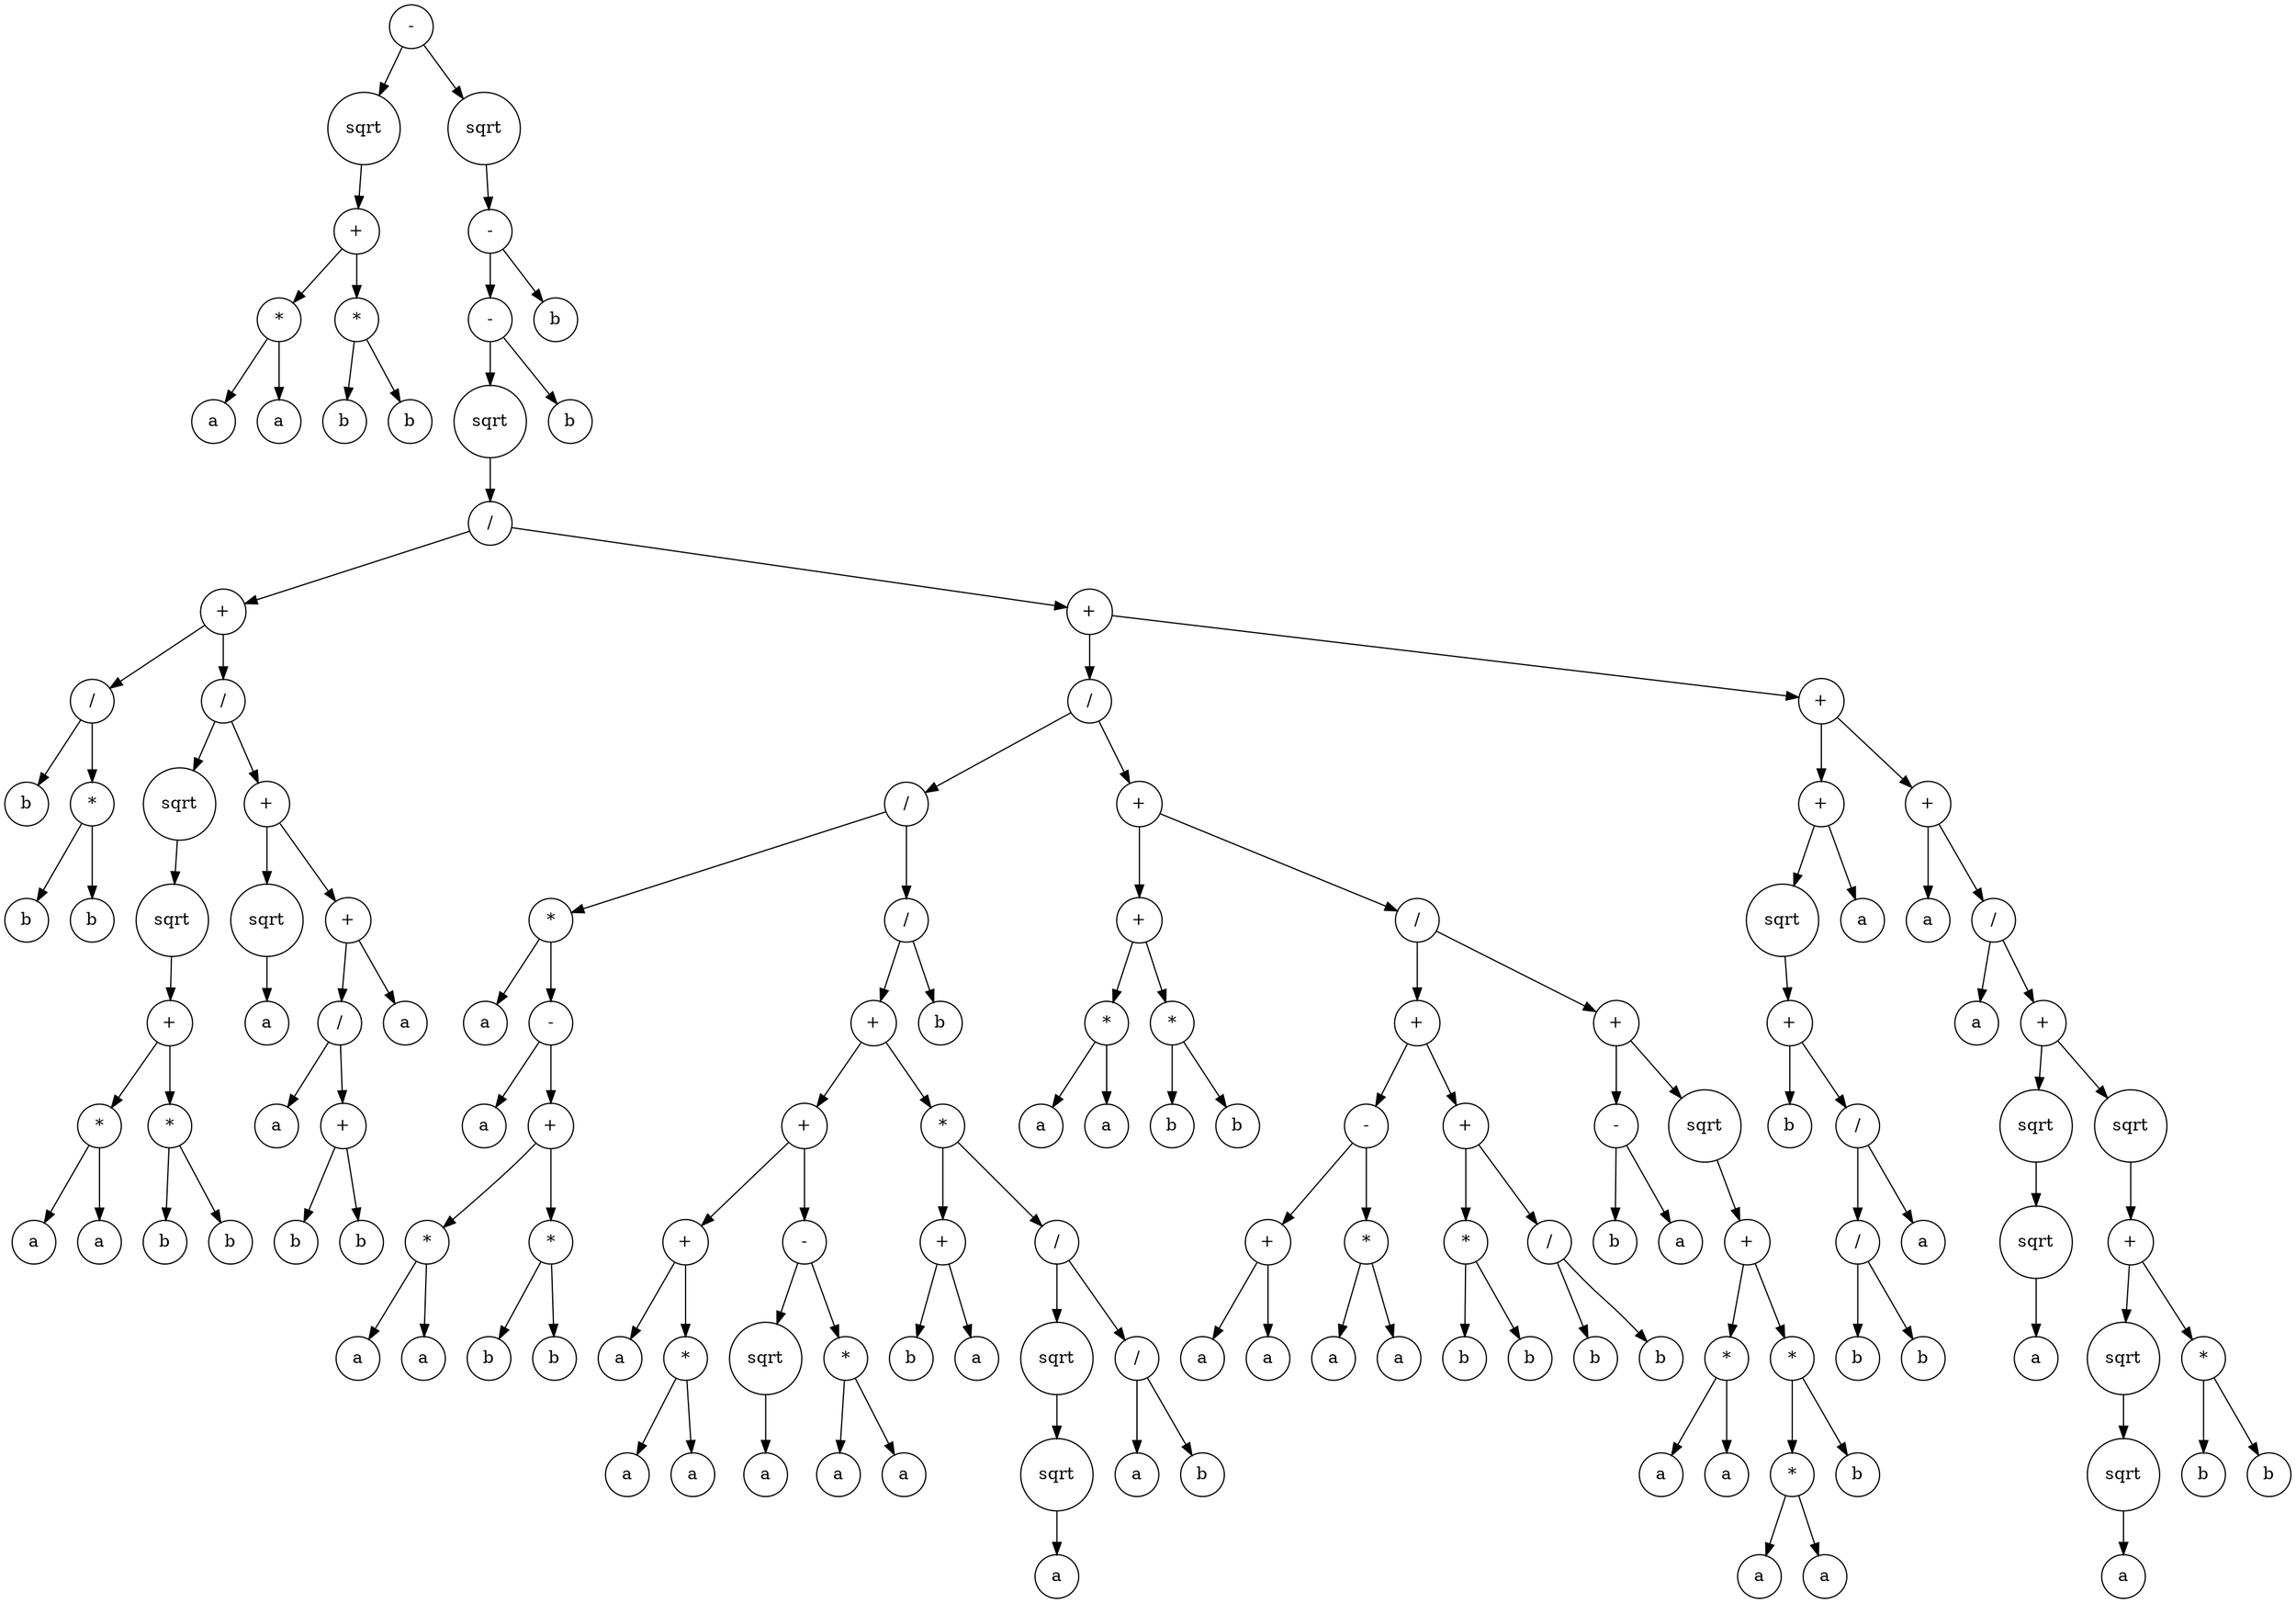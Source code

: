 digraph g {
graph [ordering=out];
node [shape=circle];
n[label = "-"];
n0[label = "sqrt"];
n00[label = "+"];
n000[label = "*"];
n0000[label = "a"];
n000 -> n0000;
n0001[label = "a"];
n000 -> n0001;
n00 -> n000;
n001[label = "*"];
n0010[label = "b"];
n001 -> n0010;
n0011[label = "b"];
n001 -> n0011;
n00 -> n001;
n0 -> n00;
n -> n0;
n1[label = "sqrt"];
n10[label = "-"];
n100[label = "-"];
n1000[label = "sqrt"];
n10000[label = "/"];
n100000[label = "+"];
n1000000[label = "/"];
n10000000[label = "b"];
n1000000 -> n10000000;
n10000001[label = "*"];
n100000010[label = "b"];
n10000001 -> n100000010;
n100000011[label = "b"];
n10000001 -> n100000011;
n1000000 -> n10000001;
n100000 -> n1000000;
n1000001[label = "/"];
n10000010[label = "sqrt"];
n100000100[label = "sqrt"];
n1000001000[label = "+"];
n10000010000[label = "*"];
n100000100000[label = "a"];
n10000010000 -> n100000100000;
n100000100001[label = "a"];
n10000010000 -> n100000100001;
n1000001000 -> n10000010000;
n10000010001[label = "*"];
n100000100010[label = "b"];
n10000010001 -> n100000100010;
n100000100011[label = "b"];
n10000010001 -> n100000100011;
n1000001000 -> n10000010001;
n100000100 -> n1000001000;
n10000010 -> n100000100;
n1000001 -> n10000010;
n10000011[label = "+"];
n100000110[label = "sqrt"];
n1000001100[label = "a"];
n100000110 -> n1000001100;
n10000011 -> n100000110;
n100000111[label = "+"];
n1000001110[label = "/"];
n10000011100[label = "a"];
n1000001110 -> n10000011100;
n10000011101[label = "+"];
n100000111010[label = "b"];
n10000011101 -> n100000111010;
n100000111011[label = "b"];
n10000011101 -> n100000111011;
n1000001110 -> n10000011101;
n100000111 -> n1000001110;
n1000001111[label = "a"];
n100000111 -> n1000001111;
n10000011 -> n100000111;
n1000001 -> n10000011;
n100000 -> n1000001;
n10000 -> n100000;
n100001[label = "+"];
n1000010[label = "/"];
n10000100[label = "/"];
n100001000[label = "*"];
n1000010000[label = "a"];
n100001000 -> n1000010000;
n1000010001[label = "-"];
n10000100010[label = "a"];
n1000010001 -> n10000100010;
n10000100011[label = "+"];
n100001000110[label = "*"];
n1000010001100[label = "a"];
n100001000110 -> n1000010001100;
n1000010001101[label = "a"];
n100001000110 -> n1000010001101;
n10000100011 -> n100001000110;
n100001000111[label = "*"];
n1000010001110[label = "b"];
n100001000111 -> n1000010001110;
n1000010001111[label = "b"];
n100001000111 -> n1000010001111;
n10000100011 -> n100001000111;
n1000010001 -> n10000100011;
n100001000 -> n1000010001;
n10000100 -> n100001000;
n100001001[label = "/"];
n1000010010[label = "+"];
n10000100100[label = "+"];
n100001001000[label = "+"];
n1000010010000[label = "a"];
n100001001000 -> n1000010010000;
n1000010010001[label = "*"];
n10000100100010[label = "a"];
n1000010010001 -> n10000100100010;
n10000100100011[label = "a"];
n1000010010001 -> n10000100100011;
n100001001000 -> n1000010010001;
n10000100100 -> n100001001000;
n100001001001[label = "-"];
n1000010010010[label = "sqrt"];
n10000100100100[label = "a"];
n1000010010010 -> n10000100100100;
n100001001001 -> n1000010010010;
n1000010010011[label = "*"];
n10000100100110[label = "a"];
n1000010010011 -> n10000100100110;
n10000100100111[label = "a"];
n1000010010011 -> n10000100100111;
n100001001001 -> n1000010010011;
n10000100100 -> n100001001001;
n1000010010 -> n10000100100;
n10000100101[label = "*"];
n100001001010[label = "+"];
n1000010010100[label = "b"];
n100001001010 -> n1000010010100;
n1000010010101[label = "a"];
n100001001010 -> n1000010010101;
n10000100101 -> n100001001010;
n100001001011[label = "/"];
n1000010010110[label = "sqrt"];
n10000100101100[label = "sqrt"];
n100001001011000[label = "a"];
n10000100101100 -> n100001001011000;
n1000010010110 -> n10000100101100;
n100001001011 -> n1000010010110;
n1000010010111[label = "/"];
n10000100101110[label = "a"];
n1000010010111 -> n10000100101110;
n10000100101111[label = "b"];
n1000010010111 -> n10000100101111;
n100001001011 -> n1000010010111;
n10000100101 -> n100001001011;
n1000010010 -> n10000100101;
n100001001 -> n1000010010;
n1000010011[label = "b"];
n100001001 -> n1000010011;
n10000100 -> n100001001;
n1000010 -> n10000100;
n10000101[label = "+"];
n100001010[label = "+"];
n1000010100[label = "*"];
n10000101000[label = "a"];
n1000010100 -> n10000101000;
n10000101001[label = "a"];
n1000010100 -> n10000101001;
n100001010 -> n1000010100;
n1000010101[label = "*"];
n10000101010[label = "b"];
n1000010101 -> n10000101010;
n10000101011[label = "b"];
n1000010101 -> n10000101011;
n100001010 -> n1000010101;
n10000101 -> n100001010;
n100001011[label = "/"];
n1000010110[label = "+"];
n10000101100[label = "-"];
n100001011000[label = "+"];
n1000010110000[label = "a"];
n100001011000 -> n1000010110000;
n1000010110001[label = "a"];
n100001011000 -> n1000010110001;
n10000101100 -> n100001011000;
n100001011001[label = "*"];
n1000010110010[label = "a"];
n100001011001 -> n1000010110010;
n1000010110011[label = "a"];
n100001011001 -> n1000010110011;
n10000101100 -> n100001011001;
n1000010110 -> n10000101100;
n10000101101[label = "+"];
n100001011010[label = "*"];
n1000010110100[label = "b"];
n100001011010 -> n1000010110100;
n1000010110101[label = "b"];
n100001011010 -> n1000010110101;
n10000101101 -> n100001011010;
n100001011011[label = "/"];
n1000010110110[label = "b"];
n100001011011 -> n1000010110110;
n1000010110111[label = "b"];
n100001011011 -> n1000010110111;
n10000101101 -> n100001011011;
n1000010110 -> n10000101101;
n100001011 -> n1000010110;
n1000010111[label = "+"];
n10000101110[label = "-"];
n100001011100[label = "b"];
n10000101110 -> n100001011100;
n100001011101[label = "a"];
n10000101110 -> n100001011101;
n1000010111 -> n10000101110;
n10000101111[label = "sqrt"];
n100001011110[label = "+"];
n1000010111100[label = "*"];
n10000101111000[label = "a"];
n1000010111100 -> n10000101111000;
n10000101111001[label = "a"];
n1000010111100 -> n10000101111001;
n100001011110 -> n1000010111100;
n1000010111101[label = "*"];
n10000101111010[label = "*"];
n100001011110100[label = "a"];
n10000101111010 -> n100001011110100;
n100001011110101[label = "a"];
n10000101111010 -> n100001011110101;
n1000010111101 -> n10000101111010;
n10000101111011[label = "b"];
n1000010111101 -> n10000101111011;
n100001011110 -> n1000010111101;
n10000101111 -> n100001011110;
n1000010111 -> n10000101111;
n100001011 -> n1000010111;
n10000101 -> n100001011;
n1000010 -> n10000101;
n100001 -> n1000010;
n1000011[label = "+"];
n10000110[label = "+"];
n100001100[label = "sqrt"];
n1000011000[label = "+"];
n10000110000[label = "b"];
n1000011000 -> n10000110000;
n10000110001[label = "/"];
n100001100010[label = "/"];
n1000011000100[label = "b"];
n100001100010 -> n1000011000100;
n1000011000101[label = "b"];
n100001100010 -> n1000011000101;
n10000110001 -> n100001100010;
n100001100011[label = "a"];
n10000110001 -> n100001100011;
n1000011000 -> n10000110001;
n100001100 -> n1000011000;
n10000110 -> n100001100;
n100001101[label = "a"];
n10000110 -> n100001101;
n1000011 -> n10000110;
n10000111[label = "+"];
n100001110[label = "a"];
n10000111 -> n100001110;
n100001111[label = "/"];
n1000011110[label = "a"];
n100001111 -> n1000011110;
n1000011111[label = "+"];
n10000111110[label = "sqrt"];
n100001111100[label = "sqrt"];
n1000011111000[label = "a"];
n100001111100 -> n1000011111000;
n10000111110 -> n100001111100;
n1000011111 -> n10000111110;
n10000111111[label = "sqrt"];
n100001111110[label = "+"];
n1000011111100[label = "sqrt"];
n10000111111000[label = "sqrt"];
n100001111110000[label = "a"];
n10000111111000 -> n100001111110000;
n1000011111100 -> n10000111111000;
n100001111110 -> n1000011111100;
n1000011111101[label = "*"];
n10000111111010[label = "b"];
n1000011111101 -> n10000111111010;
n10000111111011[label = "b"];
n1000011111101 -> n10000111111011;
n100001111110 -> n1000011111101;
n10000111111 -> n100001111110;
n1000011111 -> n10000111111;
n100001111 -> n1000011111;
n10000111 -> n100001111;
n1000011 -> n10000111;
n100001 -> n1000011;
n10000 -> n100001;
n1000 -> n10000;
n100 -> n1000;
n1001[label = "b"];
n100 -> n1001;
n10 -> n100;
n101[label = "b"];
n10 -> n101;
n1 -> n10;
n -> n1;
}
